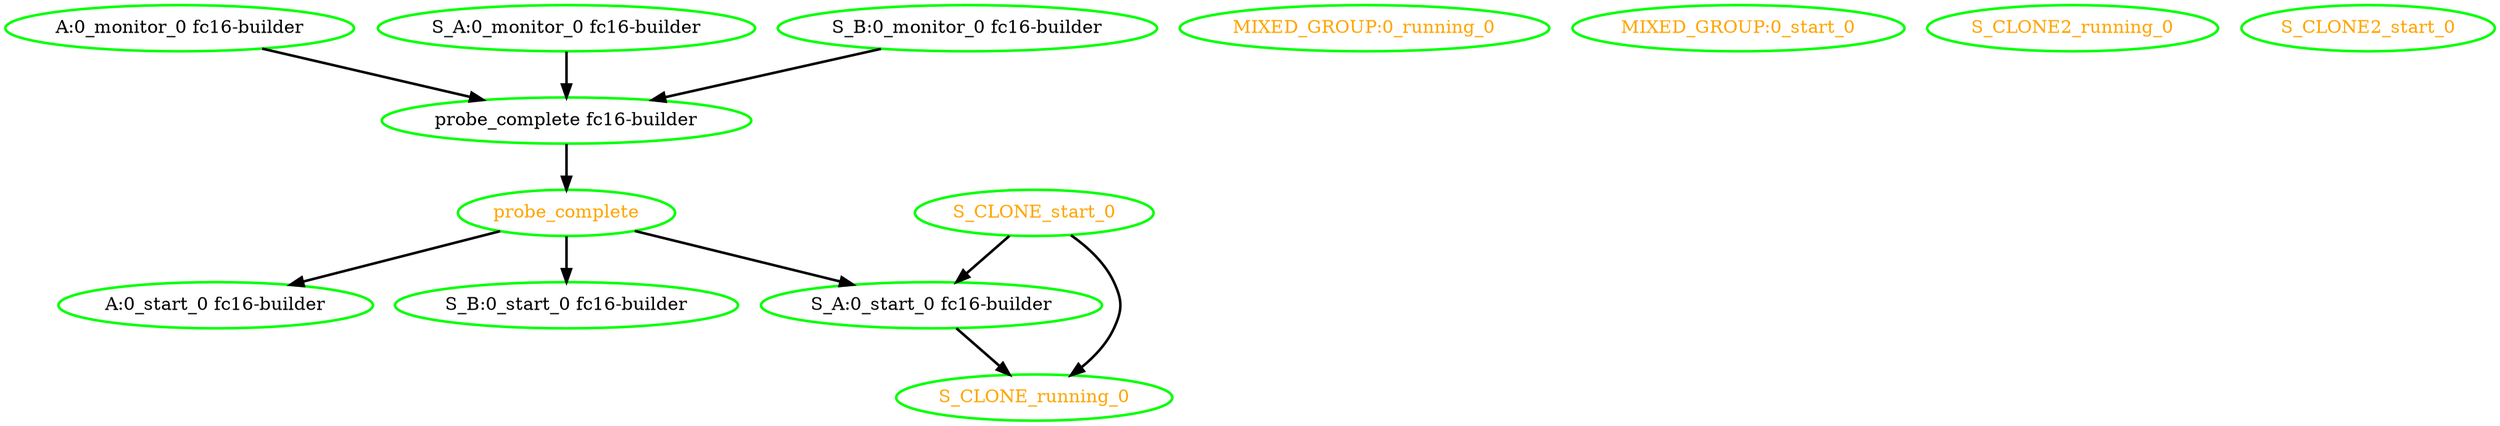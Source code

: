  digraph "g" {
"A:0_monitor_0 fc16-builder" -> "probe_complete fc16-builder" [ style = bold]
"A:0_monitor_0 fc16-builder" [ style=bold color="green" fontcolor="black"]
"A:0_start_0 fc16-builder" [ style=bold color="green" fontcolor="black"]
"MIXED_GROUP:0_running_0" [ style=bold color="green" fontcolor="orange"]
"MIXED_GROUP:0_start_0" [ style=bold color="green" fontcolor="orange"]
"S_A:0_monitor_0 fc16-builder" -> "probe_complete fc16-builder" [ style = bold]
"S_A:0_monitor_0 fc16-builder" [ style=bold color="green" fontcolor="black"]
"S_A:0_start_0 fc16-builder" -> "S_CLONE_running_0" [ style = bold]
"S_A:0_start_0 fc16-builder" [ style=bold color="green" fontcolor="black"]
"S_B:0_monitor_0 fc16-builder" -> "probe_complete fc16-builder" [ style = bold]
"S_B:0_monitor_0 fc16-builder" [ style=bold color="green" fontcolor="black"]
"S_B:0_start_0 fc16-builder" [ style=bold color="green" fontcolor="black"]
"S_CLONE2_running_0" [ style=bold color="green" fontcolor="orange"]
"S_CLONE2_start_0" [ style=bold color="green" fontcolor="orange"]
"S_CLONE_running_0" [ style=bold color="green" fontcolor="orange"]
"S_CLONE_start_0" -> "S_A:0_start_0 fc16-builder" [ style = bold]
"S_CLONE_start_0" -> "S_CLONE_running_0" [ style = bold]
"S_CLONE_start_0" [ style=bold color="green" fontcolor="orange"]
"probe_complete fc16-builder" -> "probe_complete" [ style = bold]
"probe_complete fc16-builder" [ style=bold color="green" fontcolor="black"]
"probe_complete" -> "A:0_start_0 fc16-builder" [ style = bold]
"probe_complete" -> "S_A:0_start_0 fc16-builder" [ style = bold]
"probe_complete" -> "S_B:0_start_0 fc16-builder" [ style = bold]
"probe_complete" [ style=bold color="green" fontcolor="orange"]
}
